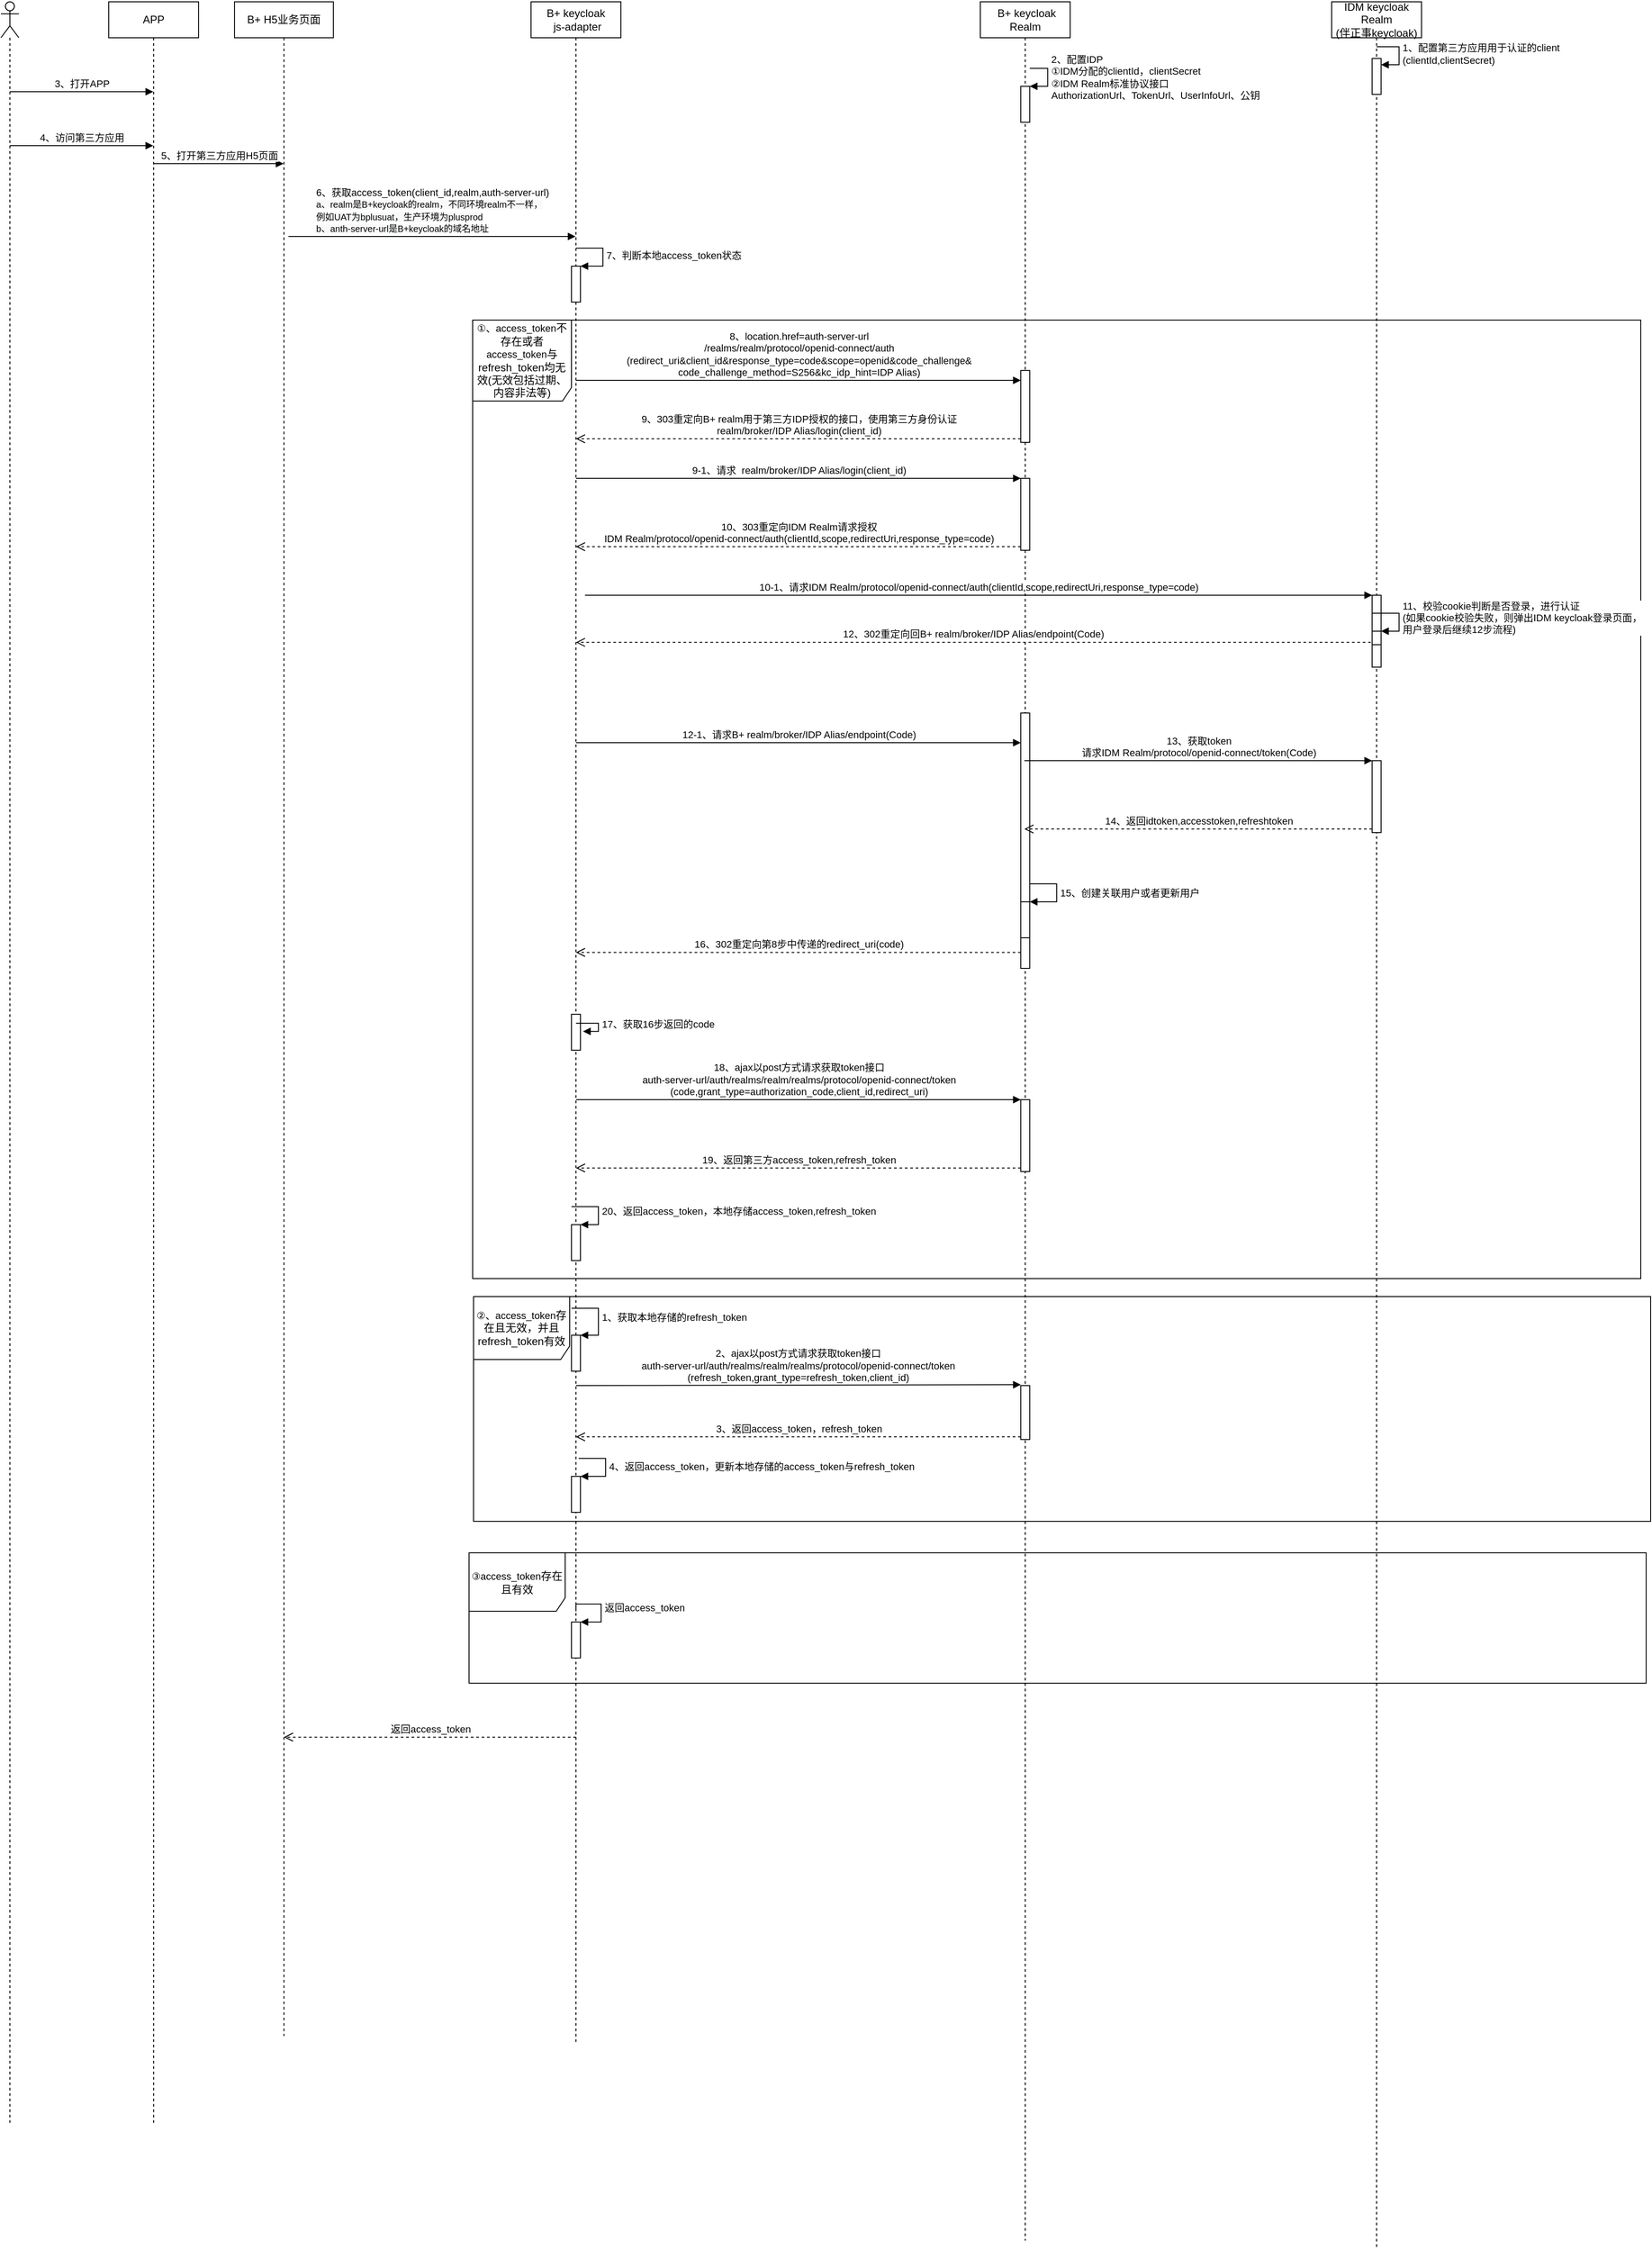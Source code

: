 <mxfile version="18.0.2" type="github" pages="2">
  <diagram id="l7loPyiOmaxG58bgO53x" name="B+H5授权流程1">
    <mxGraphModel dx="2341" dy="672" grid="1" gridSize="10" guides="1" tooltips="1" connect="1" arrows="1" fold="1" page="1" pageScale="1" pageWidth="827" pageHeight="1169" math="0" shadow="0">
      <root>
        <mxCell id="0" />
        <mxCell id="1" parent="0" />
        <mxCell id="UhIwf-_oe5DcTIy6UfvT-69" value="&lt;span style=&quot;font-size: 11px; text-align: left; background-color: rgb(255, 255, 255);&quot;&gt;②、access_token&lt;/span&gt;存在且无效，并且refresh_token有效" style="shape=umlFrame;whiteSpace=wrap;html=1;width=107;height=70;" vertex="1" parent="1">
          <mxGeometry x="286" y="1520" width="1310" height="250" as="geometry" />
        </mxCell>
        <mxCell id="UhIwf-_oe5DcTIy6UfvT-64" value="&lt;span style=&quot;font-size: 11px; text-align: left; background-color: rgb(255, 255, 255);&quot;&gt;①、access_token&lt;/span&gt;不存在或者&lt;span style=&quot;font-size: 11px; text-align: left; background-color: rgb(255, 255, 255);&quot;&gt;access_token&lt;/span&gt;与refresh_token均无效(无效包括过期、内容非法等)" style="shape=umlFrame;whiteSpace=wrap;html=1;width=110;height=90;" vertex="1" parent="1">
          <mxGeometry x="285" y="434" width="1300" height="1066" as="geometry" />
        </mxCell>
        <mxCell id="6bxtVyM5R0hy2lYG2gwJ-41" value="B+ keycloak&lt;br&gt;&amp;nbsp;js-adapter" style="shape=umlLifeline;perimeter=lifelinePerimeter;whiteSpace=wrap;html=1;container=1;collapsible=0;recursiveResize=0;outlineConnect=0;" parent="1" vertex="1">
          <mxGeometry x="350" y="80" width="100" height="2270" as="geometry" />
        </mxCell>
        <mxCell id="6bxtVyM5R0hy2lYG2gwJ-69" value="7、判断本地access_token状态" style="edgeStyle=orthogonalEdgeStyle;html=1;align=left;spacingLeft=2;endArrow=block;rounded=0;entryX=1;entryY=0;" parent="6bxtVyM5R0hy2lYG2gwJ-41" edge="1">
          <mxGeometry relative="1" as="geometry">
            <mxPoint x="50" y="274" as="sourcePoint" />
            <Array as="points">
              <mxPoint x="80" y="274" />
            </Array>
            <mxPoint x="55" y="294" as="targetPoint" />
          </mxGeometry>
        </mxCell>
        <mxCell id="UhIwf-_oe5DcTIy6UfvT-29" value="" style="html=1;points=[];perimeter=orthogonalPerimeter;" vertex="1" parent="6bxtVyM5R0hy2lYG2gwJ-41">
          <mxGeometry x="45" y="1126" width="10" height="40" as="geometry" />
        </mxCell>
        <mxCell id="UhIwf-_oe5DcTIy6UfvT-30" value="17、获取16步返回的code" style="edgeStyle=orthogonalEdgeStyle;html=1;align=left;spacingLeft=2;endArrow=block;rounded=0;entryX=1.283;entryY=0.478;entryDx=0;entryDy=0;entryPerimeter=0;" edge="1" target="UhIwf-_oe5DcTIy6UfvT-29" parent="6bxtVyM5R0hy2lYG2gwJ-41">
          <mxGeometry relative="1" as="geometry">
            <mxPoint x="50" y="1136" as="sourcePoint" />
            <Array as="points">
              <mxPoint x="75" y="1136" />
              <mxPoint x="75" y="1145" />
            </Array>
          </mxGeometry>
        </mxCell>
        <mxCell id="UhIwf-_oe5DcTIy6UfvT-37" value="" style="html=1;points=[];perimeter=orthogonalPerimeter;" vertex="1" parent="6bxtVyM5R0hy2lYG2gwJ-41">
          <mxGeometry x="45" y="1360" width="10" height="40" as="geometry" />
        </mxCell>
        <mxCell id="UhIwf-_oe5DcTIy6UfvT-38" value="20、返回access_token，本地存储access_token,refresh_token" style="edgeStyle=orthogonalEdgeStyle;html=1;align=left;spacingLeft=2;endArrow=block;rounded=0;entryX=1;entryY=0;" edge="1" target="UhIwf-_oe5DcTIy6UfvT-37" parent="6bxtVyM5R0hy2lYG2gwJ-41">
          <mxGeometry relative="1" as="geometry">
            <mxPoint x="45" y="1340" as="sourcePoint" />
            <Array as="points">
              <mxPoint x="75" y="1340" />
            </Array>
          </mxGeometry>
        </mxCell>
        <mxCell id="UhIwf-_oe5DcTIy6UfvT-50" value="" style="html=1;points=[];perimeter=orthogonalPerimeter;" vertex="1" parent="6bxtVyM5R0hy2lYG2gwJ-41">
          <mxGeometry x="45" y="294" width="10" height="40" as="geometry" />
        </mxCell>
        <mxCell id="UhIwf-_oe5DcTIy6UfvT-77" value="" style="html=1;points=[];perimeter=orthogonalPerimeter;" vertex="1" parent="6bxtVyM5R0hy2lYG2gwJ-41">
          <mxGeometry x="45" y="1483" width="10" height="40" as="geometry" />
        </mxCell>
        <mxCell id="UhIwf-_oe5DcTIy6UfvT-78" value="1、获取本地存储的refresh_token" style="edgeStyle=orthogonalEdgeStyle;html=1;align=left;spacingLeft=2;endArrow=block;rounded=0;entryX=1;entryY=0;" edge="1" target="UhIwf-_oe5DcTIy6UfvT-77" parent="6bxtVyM5R0hy2lYG2gwJ-41">
          <mxGeometry relative="1" as="geometry">
            <mxPoint x="45" y="1453" as="sourcePoint" />
            <Array as="points">
              <mxPoint x="75" y="1453" />
            </Array>
          </mxGeometry>
        </mxCell>
        <mxCell id="UhIwf-_oe5DcTIy6UfvT-80" value="" style="html=1;points=[];perimeter=orthogonalPerimeter;" vertex="1" parent="6bxtVyM5R0hy2lYG2gwJ-41">
          <mxGeometry x="45" y="1640" width="10" height="40" as="geometry" />
        </mxCell>
        <mxCell id="UhIwf-_oe5DcTIy6UfvT-81" value="4、返回access_token，更新本地存储的access_token与refresh_token" style="edgeStyle=orthogonalEdgeStyle;html=1;align=left;spacingLeft=2;endArrow=block;rounded=0;entryX=1;entryY=0;" edge="1" target="UhIwf-_oe5DcTIy6UfvT-80" parent="6bxtVyM5R0hy2lYG2gwJ-41">
          <mxGeometry relative="1" as="geometry">
            <mxPoint x="53" y="1620" as="sourcePoint" />
            <Array as="points">
              <mxPoint x="83" y="1620" />
            </Array>
          </mxGeometry>
        </mxCell>
        <mxCell id="6bxtVyM5R0hy2lYG2gwJ-53" value="IDM keycloak Realm&lt;br&gt;(伴正事keycloak)" style="shape=umlLifeline;perimeter=lifelinePerimeter;whiteSpace=wrap;html=1;container=1;collapsible=0;recursiveResize=0;outlineConnect=0;" parent="1" vertex="1">
          <mxGeometry x="1241" y="80" width="100" height="2500" as="geometry" />
        </mxCell>
        <mxCell id="6bxtVyM5R0hy2lYG2gwJ-58" value="" style="html=1;points=[];perimeter=orthogonalPerimeter;" parent="6bxtVyM5R0hy2lYG2gwJ-53" vertex="1">
          <mxGeometry x="45" y="63" width="10" height="40" as="geometry" />
        </mxCell>
        <mxCell id="6bxtVyM5R0hy2lYG2gwJ-59" value="1、配置第三方应用用于认证的client&lt;br&gt;(clientId,clientSecret)" style="edgeStyle=orthogonalEdgeStyle;html=1;align=left;spacingLeft=2;endArrow=block;rounded=0;entryX=1;entryY=0;" parent="6bxtVyM5R0hy2lYG2gwJ-53" edge="1">
          <mxGeometry relative="1" as="geometry">
            <mxPoint x="50" y="50" as="sourcePoint" />
            <Array as="points">
              <mxPoint x="75" y="50" />
            </Array>
            <mxPoint x="55" y="70" as="targetPoint" />
          </mxGeometry>
        </mxCell>
        <mxCell id="UhIwf-_oe5DcTIy6UfvT-13" value="" style="html=1;points=[];perimeter=orthogonalPerimeter;" vertex="1" parent="6bxtVyM5R0hy2lYG2gwJ-53">
          <mxGeometry x="45" y="660" width="10" height="80" as="geometry" />
        </mxCell>
        <mxCell id="UhIwf-_oe5DcTIy6UfvT-16" value="" style="html=1;points=[];perimeter=orthogonalPerimeter;" vertex="1" parent="6bxtVyM5R0hy2lYG2gwJ-53">
          <mxGeometry x="45" y="700" width="10" height="15" as="geometry" />
        </mxCell>
        <mxCell id="UhIwf-_oe5DcTIy6UfvT-17" value="11、校验cookie判断是否登录，进行认证&lt;br&gt;(如果cookie校验失败，则弹出IDM keycloak登录页面，&lt;br&gt;用户登录后继续12步流程)" style="edgeStyle=orthogonalEdgeStyle;html=1;align=left;spacingLeft=2;endArrow=block;rounded=0;entryX=1;entryY=0;" edge="1" target="UhIwf-_oe5DcTIy6UfvT-16" parent="6bxtVyM5R0hy2lYG2gwJ-53">
          <mxGeometry relative="1" as="geometry">
            <mxPoint x="45" y="680" as="sourcePoint" />
            <Array as="points">
              <mxPoint x="75" y="680" />
            </Array>
          </mxGeometry>
        </mxCell>
        <mxCell id="UhIwf-_oe5DcTIy6UfvT-21" value="" style="html=1;points=[];perimeter=orthogonalPerimeter;" vertex="1" parent="6bxtVyM5R0hy2lYG2gwJ-53">
          <mxGeometry x="45" y="844" width="10" height="80" as="geometry" />
        </mxCell>
        <mxCell id="6bxtVyM5R0hy2lYG2gwJ-54" value="&amp;nbsp;B+ keycloak Realm" style="shape=umlLifeline;perimeter=lifelinePerimeter;whiteSpace=wrap;html=1;container=1;collapsible=0;recursiveResize=0;outlineConnect=0;" parent="1" vertex="1">
          <mxGeometry x="850" y="80" width="100" height="2490" as="geometry" />
        </mxCell>
        <mxCell id="6bxtVyM5R0hy2lYG2gwJ-60" value="" style="html=1;points=[];perimeter=orthogonalPerimeter;" parent="6bxtVyM5R0hy2lYG2gwJ-54" vertex="1">
          <mxGeometry x="45" y="94" width="10" height="40" as="geometry" />
        </mxCell>
        <mxCell id="6bxtVyM5R0hy2lYG2gwJ-61" value="2、配置IDP&lt;br&gt;①IDM分配的clientId，clientSecret&lt;br&gt;②IDM Realm标准协议接口&lt;br&gt;AuthorizationUrl、TokenUrl、UserInfoUrl、公钥" style="edgeStyle=orthogonalEdgeStyle;html=1;align=left;spacingLeft=2;endArrow=block;rounded=0;entryX=1;entryY=0;" parent="6bxtVyM5R0hy2lYG2gwJ-54" target="6bxtVyM5R0hy2lYG2gwJ-60" edge="1">
          <mxGeometry relative="1" as="geometry">
            <mxPoint x="55" y="74" as="sourcePoint" />
            <Array as="points">
              <mxPoint x="75" y="74" />
            </Array>
          </mxGeometry>
        </mxCell>
        <mxCell id="UhIwf-_oe5DcTIy6UfvT-6" value="" style="html=1;points=[];perimeter=orthogonalPerimeter;" vertex="1" parent="6bxtVyM5R0hy2lYG2gwJ-54">
          <mxGeometry x="45" y="410" width="10" height="80" as="geometry" />
        </mxCell>
        <mxCell id="UhIwf-_oe5DcTIy6UfvT-9" value="" style="html=1;points=[];perimeter=orthogonalPerimeter;" vertex="1" parent="6bxtVyM5R0hy2lYG2gwJ-54">
          <mxGeometry x="45" y="530" width="10" height="80" as="geometry" />
        </mxCell>
        <mxCell id="UhIwf-_oe5DcTIy6UfvT-18" value="" style="html=1;points=[];perimeter=orthogonalPerimeter;" vertex="1" parent="6bxtVyM5R0hy2lYG2gwJ-54">
          <mxGeometry x="45" y="791" width="10" height="284" as="geometry" />
        </mxCell>
        <mxCell id="UhIwf-_oe5DcTIy6UfvT-27" value="" style="html=1;points=[];perimeter=orthogonalPerimeter;" vertex="1" parent="6bxtVyM5R0hy2lYG2gwJ-54">
          <mxGeometry x="45" y="1001" width="10" height="40" as="geometry" />
        </mxCell>
        <mxCell id="UhIwf-_oe5DcTIy6UfvT-28" value="15、创建关联用户或者更新用户" style="edgeStyle=orthogonalEdgeStyle;html=1;align=left;spacingLeft=2;endArrow=block;rounded=0;entryX=1;entryY=0;" edge="1" target="UhIwf-_oe5DcTIy6UfvT-27" parent="6bxtVyM5R0hy2lYG2gwJ-54">
          <mxGeometry relative="1" as="geometry">
            <mxPoint x="55" y="981" as="sourcePoint" />
            <Array as="points">
              <mxPoint x="85" y="981" />
            </Array>
          </mxGeometry>
        </mxCell>
        <mxCell id="UhIwf-_oe5DcTIy6UfvT-34" value="" style="html=1;points=[];perimeter=orthogonalPerimeter;" vertex="1" parent="6bxtVyM5R0hy2lYG2gwJ-54">
          <mxGeometry x="45" y="1221" width="10" height="80" as="geometry" />
        </mxCell>
        <mxCell id="UhIwf-_oe5DcTIy6UfvT-89" value="" style="html=1;points=[];perimeter=orthogonalPerimeter;" vertex="1" parent="6bxtVyM5R0hy2lYG2gwJ-54">
          <mxGeometry x="45" y="1539" width="10" height="60" as="geometry" />
        </mxCell>
        <mxCell id="6bxtVyM5R0hy2lYG2gwJ-55" value="APP" style="shape=umlLifeline;perimeter=lifelinePerimeter;whiteSpace=wrap;html=1;container=1;collapsible=0;recursiveResize=0;outlineConnect=0;" parent="1" vertex="1">
          <mxGeometry x="-120" y="80" width="100" height="2360" as="geometry" />
        </mxCell>
        <mxCell id="6bxtVyM5R0hy2lYG2gwJ-56" value="" style="shape=umlLifeline;participant=umlActor;perimeter=lifelinePerimeter;whiteSpace=wrap;html=1;container=1;collapsible=0;recursiveResize=0;verticalAlign=top;spacingTop=36;outlineConnect=0;" parent="1" vertex="1">
          <mxGeometry x="-240" y="80" width="20" height="2360" as="geometry" />
        </mxCell>
        <mxCell id="UhIwf-_oe5DcTIy6UfvT-7" value="8、location.href=&lt;span style=&quot;text-align: left;&quot;&gt;auth-server-url&lt;/span&gt;&lt;br&gt;&lt;span style=&quot;text-align: left;&quot;&gt;/realms/realm/protocol/openid-connect/auth&lt;/span&gt;&lt;br style=&quot;text-align: left;&quot;&gt;&lt;span style=&quot;text-align: left;&quot;&gt;(redirect_uri&amp;amp;client_id&amp;amp;response_type=code&amp;amp;scope=openid&amp;amp;code_challenge&amp;amp;&lt;/span&gt;&lt;br style=&quot;text-align: left;&quot;&gt;&lt;span style=&quot;text-align: left;&quot;&gt;code_challenge_method=S256&amp;amp;kc_idp_hint=IDP Alias)&lt;/span&gt;" style="html=1;verticalAlign=bottom;endArrow=block;entryX=0;entryY=0;rounded=0;" edge="1" parent="1" source="6bxtVyM5R0hy2lYG2gwJ-41">
          <mxGeometry relative="1" as="geometry">
            <mxPoint x="410" y="501" as="sourcePoint" />
            <mxPoint x="895" y="501" as="targetPoint" />
          </mxGeometry>
        </mxCell>
        <mxCell id="UhIwf-_oe5DcTIy6UfvT-8" value="9、303重定向B+ realm用于第三方IDP授权的接口，使用第三方身份认证&lt;br&gt;realm/broker/IDP Alias/login(&lt;span style=&quot;text-align: left;&quot;&gt;client_id&lt;/span&gt;)" style="html=1;verticalAlign=bottom;endArrow=open;dashed=1;endSize=8;exitX=0;exitY=0.95;rounded=0;" edge="1" source="UhIwf-_oe5DcTIy6UfvT-6" parent="1" target="6bxtVyM5R0hy2lYG2gwJ-41">
          <mxGeometry relative="1" as="geometry">
            <mxPoint x="400" y="566" as="targetPoint" />
          </mxGeometry>
        </mxCell>
        <mxCell id="UhIwf-_oe5DcTIy6UfvT-10" value="9-1、请求&amp;nbsp; realm/broker/IDP Alias/login(&lt;span style=&quot;text-align: left;&quot;&gt;client_id&lt;/span&gt;)" style="html=1;verticalAlign=bottom;endArrow=block;entryX=0;entryY=0;rounded=0;" edge="1" target="UhIwf-_oe5DcTIy6UfvT-9" parent="1" source="6bxtVyM5R0hy2lYG2gwJ-41">
          <mxGeometry relative="1" as="geometry">
            <mxPoint x="420" y="610" as="sourcePoint" />
          </mxGeometry>
        </mxCell>
        <mxCell id="UhIwf-_oe5DcTIy6UfvT-11" value="10、303重定向IDM Realm请求授权&lt;br&gt;&lt;div style=&quot;text-align: left;&quot;&gt;IDM Realm/protocol/openid-connect/auth(clientId,scope,redirectUri,response_type=code)&lt;/div&gt;" style="html=1;verticalAlign=bottom;endArrow=open;dashed=1;endSize=8;exitX=0;exitY=0.95;rounded=0;" edge="1" source="UhIwf-_oe5DcTIy6UfvT-9" parent="1" target="6bxtVyM5R0hy2lYG2gwJ-41">
          <mxGeometry relative="1" as="geometry">
            <mxPoint x="410" y="685" as="targetPoint" />
          </mxGeometry>
        </mxCell>
        <mxCell id="UhIwf-_oe5DcTIy6UfvT-14" value="10-1、请求IDM Realm/protocol/openid-connect/auth(&lt;span style=&quot;text-align: left;&quot;&gt;clientId,scope,redirectUri,response_type=code)&lt;/span&gt;" style="html=1;verticalAlign=bottom;endArrow=block;entryX=0;entryY=0;rounded=0;" edge="1" target="UhIwf-_oe5DcTIy6UfvT-13" parent="1">
          <mxGeometry relative="1" as="geometry">
            <mxPoint x="410" y="740" as="sourcePoint" />
          </mxGeometry>
        </mxCell>
        <mxCell id="UhIwf-_oe5DcTIy6UfvT-15" value="12、302重定向回B+ realm/broker/IDP Alias/endpoint(Code)" style="html=1;verticalAlign=bottom;endArrow=open;dashed=1;endSize=8;rounded=0;exitX=-0.141;exitY=0.828;exitDx=0;exitDy=0;exitPerimeter=0;" edge="1" source="UhIwf-_oe5DcTIy6UfvT-16" parent="1" target="6bxtVyM5R0hy2lYG2gwJ-41">
          <mxGeometry relative="1" as="geometry">
            <mxPoint x="410" y="792" as="targetPoint" />
          </mxGeometry>
        </mxCell>
        <mxCell id="UhIwf-_oe5DcTIy6UfvT-19" value="12-1、请求B+ realm/broker/IDP Alias/endpoint(Code)" style="html=1;verticalAlign=bottom;endArrow=block;entryX=0;entryY=0;rounded=0;" edge="1" parent="1" source="6bxtVyM5R0hy2lYG2gwJ-41">
          <mxGeometry relative="1" as="geometry">
            <mxPoint x="410" y="904" as="sourcePoint" />
            <mxPoint x="895" y="904.0" as="targetPoint" />
          </mxGeometry>
        </mxCell>
        <mxCell id="UhIwf-_oe5DcTIy6UfvT-20" value="16、302重定向第8步中传递的&lt;span style=&quot;text-align: left;&quot;&gt;redirect_uri&lt;/span&gt;(code)" style="html=1;verticalAlign=bottom;endArrow=open;dashed=1;endSize=8;exitX=0;exitY=0.95;rounded=0;" edge="1" parent="1" target="6bxtVyM5R0hy2lYG2gwJ-41">
          <mxGeometry relative="1" as="geometry">
            <mxPoint x="410" y="1140" as="targetPoint" />
            <mxPoint x="895" y="1137.25" as="sourcePoint" />
          </mxGeometry>
        </mxCell>
        <mxCell id="UhIwf-_oe5DcTIy6UfvT-22" value="13、获取token&lt;br&gt;请求IDM Realm/protocol/openid-connect/token(Code)" style="html=1;verticalAlign=bottom;endArrow=block;entryX=0;entryY=0;rounded=0;" edge="1" target="UhIwf-_oe5DcTIy6UfvT-21" parent="1">
          <mxGeometry relative="1" as="geometry">
            <mxPoint x="899.071" y="924" as="sourcePoint" />
          </mxGeometry>
        </mxCell>
        <mxCell id="UhIwf-_oe5DcTIy6UfvT-23" value="14、返回idtoken,accesstoken,refreshtoken" style="html=1;verticalAlign=bottom;endArrow=open;dashed=1;endSize=8;exitX=0;exitY=0.95;rounded=0;" edge="1" source="UhIwf-_oe5DcTIy6UfvT-21" parent="1">
          <mxGeometry relative="1" as="geometry">
            <mxPoint x="899.071" y="1000" as="targetPoint" />
          </mxGeometry>
        </mxCell>
        <mxCell id="UhIwf-_oe5DcTIy6UfvT-35" value="18、ajax以post方式请求获取token接口&lt;br&gt;&lt;span style=&quot;text-align: left;&quot;&gt;auth-server-url&lt;/span&gt;&lt;span style=&quot;text-align: left;&quot;&gt;/auth/realms/realm/realms/protocol/openid-connect/token&lt;/span&gt;&lt;br style=&quot;text-align: left;&quot;&gt;&lt;span style=&quot;text-align: left;&quot;&gt;(code,grant_type=authorization_code,client_id,redirect_uri)&lt;/span&gt;" style="html=1;verticalAlign=bottom;endArrow=block;entryX=0;entryY=0;rounded=0;" edge="1" target="UhIwf-_oe5DcTIy6UfvT-34" parent="1" source="6bxtVyM5R0hy2lYG2gwJ-41">
          <mxGeometry relative="1" as="geometry">
            <mxPoint x="399.071" y="1301" as="sourcePoint" />
          </mxGeometry>
        </mxCell>
        <mxCell id="UhIwf-_oe5DcTIy6UfvT-36" value="19、返回第三方access_token,refresh_token" style="html=1;verticalAlign=bottom;endArrow=open;dashed=1;endSize=8;exitX=0;exitY=0.95;rounded=0;" edge="1" source="UhIwf-_oe5DcTIy6UfvT-34" parent="1" target="6bxtVyM5R0hy2lYG2gwJ-41">
          <mxGeometry relative="1" as="geometry">
            <mxPoint x="399.071" y="1377" as="targetPoint" />
          </mxGeometry>
        </mxCell>
        <mxCell id="UhIwf-_oe5DcTIy6UfvT-48" value="B+ H5业务页面" style="shape=umlLifeline;perimeter=lifelinePerimeter;whiteSpace=wrap;html=1;container=1;collapsible=0;recursiveResize=0;outlineConnect=0;" vertex="1" parent="1">
          <mxGeometry x="20" y="80" width="110" height="2262.5" as="geometry" />
        </mxCell>
        <mxCell id="UhIwf-_oe5DcTIy6UfvT-98" value="&lt;div style=&quot;text-align: left;&quot;&gt;6、获取&lt;span style=&quot;text-align: left;&quot;&gt;access_token&lt;/span&gt;(client_id,realm,auth-server-url)&lt;/div&gt;&lt;div style=&quot;text-align: left;&quot;&gt;&lt;span style=&quot;font-size: 10px; text-align: center; background-color: rgb(248, 249, 250);&quot;&gt;a、realm是B+keycloak的realm，&lt;/span&gt;&lt;span style=&quot;background-color: rgb(248, 249, 250); font-size: 10px; text-align: center;&quot;&gt;不同环境realm不一样，&lt;/span&gt;&lt;/div&gt;&lt;div style=&quot;text-align: left;&quot;&gt;&lt;span style=&quot;background-color: rgb(248, 249, 250); font-size: 10px; text-align: center;&quot;&gt;例如UAT为bplusuat，生产环境为plusprod&lt;/span&gt;&lt;/div&gt;&lt;div style=&quot;text-align: left;&quot;&gt;&lt;span style=&quot;font-size: 10px; text-align: center; background-color: rgb(248, 249, 250);&quot;&gt;b、&lt;/span&gt;&lt;span style=&quot;font-size: 10px; text-align: center; background-color: rgb(248, 249, 250);&quot;&gt;anth-server-url是B+keycloak的域名地址&lt;/span&gt;&lt;span style=&quot;font-size: 11px;&quot;&gt;&lt;br&gt;&lt;/span&gt;&lt;/div&gt;" style="html=1;verticalAlign=bottom;endArrow=block;rounded=0;" edge="1" parent="UhIwf-_oe5DcTIy6UfvT-48" target="6bxtVyM5R0hy2lYG2gwJ-41">
          <mxGeometry width="80" relative="1" as="geometry">
            <mxPoint x="60" y="261" as="sourcePoint" />
            <mxPoint x="199.5" y="261" as="targetPoint" />
          </mxGeometry>
        </mxCell>
        <mxCell id="UhIwf-_oe5DcTIy6UfvT-72" value="&lt;span style=&quot;font-size: 11px; text-align: left; background-color: rgb(255, 255, 255);&quot;&gt;③access_token&lt;/span&gt;存在且有效" style="shape=umlFrame;whiteSpace=wrap;html=1;width=107;height=65;" vertex="1" parent="1">
          <mxGeometry x="281" y="1805" width="1310" height="145" as="geometry" />
        </mxCell>
        <mxCell id="UhIwf-_oe5DcTIy6UfvT-90" value="2、ajax以post方式请求获取token接口&lt;br&gt;&lt;span style=&quot;text-align: left;&quot;&gt;auth-server-url&lt;/span&gt;&lt;span style=&quot;text-align: left;&quot;&gt;/auth/realms/realm/realms/protocol/openid-connect/token&lt;/span&gt;&lt;br style=&quot;text-align: left;&quot;&gt;&lt;span style=&quot;text-align: left;&quot;&gt;(&lt;span style=&quot;font-size: 11px;&quot;&gt;refresh_token&lt;/span&gt;,grant_type=&lt;span style=&quot;font-size: 11px;&quot;&gt;refresh_token&lt;/span&gt;,client_id)&lt;/span&gt;" style="html=1;verticalAlign=bottom;endArrow=block;entryX=0;entryY=0;rounded=0;exitX=0.5;exitY=0.678;exitDx=0;exitDy=0;exitPerimeter=0;" edge="1" parent="1" source="6bxtVyM5R0hy2lYG2gwJ-41">
          <mxGeometry relative="1" as="geometry">
            <mxPoint x="398.962" y="1618" as="sourcePoint" />
            <mxPoint x="895" y="1618" as="targetPoint" />
          </mxGeometry>
        </mxCell>
        <mxCell id="UhIwf-_oe5DcTIy6UfvT-91" value="3、返回access_token，refresh_token" style="html=1;verticalAlign=bottom;endArrow=open;dashed=1;endSize=8;exitX=0;exitY=0.95;rounded=0;" edge="1" source="UhIwf-_oe5DcTIy6UfvT-89" parent="1" target="6bxtVyM5R0hy2lYG2gwJ-41">
          <mxGeometry relative="1" as="geometry">
            <mxPoint x="398.962" y="1676" as="targetPoint" />
          </mxGeometry>
        </mxCell>
        <mxCell id="UhIwf-_oe5DcTIy6UfvT-93" value="" style="html=1;points=[];perimeter=orthogonalPerimeter;" vertex="1" parent="1">
          <mxGeometry x="395" y="1882" width="10" height="40" as="geometry" />
        </mxCell>
        <mxCell id="UhIwf-_oe5DcTIy6UfvT-94" value="返回access_token" style="edgeStyle=orthogonalEdgeStyle;html=1;align=left;spacingLeft=2;endArrow=block;rounded=0;entryX=1;entryY=0;" edge="1" target="UhIwf-_oe5DcTIy6UfvT-93" parent="1">
          <mxGeometry relative="1" as="geometry">
            <mxPoint x="400" y="1870" as="sourcePoint" />
            <Array as="points">
              <mxPoint x="428" y="1862" />
            </Array>
          </mxGeometry>
        </mxCell>
        <mxCell id="UhIwf-_oe5DcTIy6UfvT-96" value="返回&lt;span style=&quot;text-align: left;&quot;&gt;access_token&lt;/span&gt;" style="html=1;verticalAlign=bottom;endArrow=open;dashed=1;endSize=8;rounded=0;" edge="1" parent="1" target="UhIwf-_oe5DcTIy6UfvT-48">
          <mxGeometry relative="1" as="geometry">
            <mxPoint x="400" y="2010" as="sourcePoint" />
            <mxPoint x="248.962" y="2010" as="targetPoint" />
          </mxGeometry>
        </mxCell>
        <mxCell id="6bxtVyM5R0hy2lYG2gwJ-62" value="3、打开APP" style="html=1;verticalAlign=bottom;endArrow=block;rounded=0;" parent="1" target="6bxtVyM5R0hy2lYG2gwJ-55" edge="1">
          <mxGeometry width="80" relative="1" as="geometry">
            <mxPoint x="-230" y="180" as="sourcePoint" />
            <mxPoint x="-80.5" y="180" as="targetPoint" />
          </mxGeometry>
        </mxCell>
        <mxCell id="6bxtVyM5R0hy2lYG2gwJ-64" value="4、访问第三方应用" style="html=1;verticalAlign=bottom;endArrow=block;rounded=0;" parent="1" target="6bxtVyM5R0hy2lYG2gwJ-55" edge="1" source="6bxtVyM5R0hy2lYG2gwJ-56">
          <mxGeometry width="80" relative="1" as="geometry">
            <mxPoint x="-230" y="267" as="sourcePoint" />
            <mxPoint x="-80.5" y="267" as="targetPoint" />
            <Array as="points">
              <mxPoint x="-150" y="240" />
            </Array>
          </mxGeometry>
        </mxCell>
        <mxCell id="6bxtVyM5R0hy2lYG2gwJ-65" value="5、打开第三方应用H5页面" style="html=1;verticalAlign=bottom;endArrow=block;rounded=0;" parent="1" target="UhIwf-_oe5DcTIy6UfvT-48" edge="1" source="6bxtVyM5R0hy2lYG2gwJ-55">
          <mxGeometry width="80" relative="1" as="geometry">
            <mxPoint x="-80" y="308" as="sourcePoint" />
            <mxPoint x="50" y="260" as="targetPoint" />
            <Array as="points">
              <mxPoint y="260" />
            </Array>
          </mxGeometry>
        </mxCell>
      </root>
    </mxGraphModel>
  </diagram>
  <diagram id="bfjFzJn862lABcE6q1Vu" name="B+H5授权流程-浏览器">
    <mxGraphModel dx="2417" dy="706" grid="1" gridSize="10" guides="1" tooltips="1" connect="1" arrows="1" fold="1" page="1" pageScale="1" pageWidth="827" pageHeight="1169" math="0" shadow="0">
      <root>
        <mxCell id="0" />
        <mxCell id="1" parent="0" />
        <mxCell id="s-siiSZIk8oDTdAX0CZ9-1" value="&lt;span style=&quot;font-size: 11px; text-align: left; background-color: rgb(255, 255, 255);&quot;&gt;②、access_token&lt;/span&gt;存在且无效，并且refresh_token有效" style="shape=umlFrame;whiteSpace=wrap;html=1;width=107;height=70;" vertex="1" parent="1">
          <mxGeometry x="270" y="1520" width="1310" height="250" as="geometry" />
        </mxCell>
        <mxCell id="s-siiSZIk8oDTdAX0CZ9-2" value="&lt;span style=&quot;font-size: 11px; text-align: left; background-color: rgb(255, 255, 255);&quot;&gt;①、access_token&lt;/span&gt;不存在或者&lt;span style=&quot;font-size: 11px; text-align: left; background-color: rgb(255, 255, 255);&quot;&gt;access_token&lt;/span&gt;与refresh_token均无效(无效包括过期、内容非法等)" style="shape=umlFrame;whiteSpace=wrap;html=1;width=110;height=90;" vertex="1" parent="1">
          <mxGeometry x="272" y="379" width="1300" height="1121" as="geometry" />
        </mxCell>
        <mxCell id="s-siiSZIk8oDTdAX0CZ9-3" value="B+ keycloak&lt;br&gt;&amp;nbsp;js-adapter" style="shape=umlLifeline;perimeter=lifelinePerimeter;whiteSpace=wrap;html=1;container=1;collapsible=0;recursiveResize=0;outlineConnect=0;" vertex="1" parent="1">
          <mxGeometry x="350" y="80" width="100" height="2270" as="geometry" />
        </mxCell>
        <mxCell id="s-siiSZIk8oDTdAX0CZ9-4" value="7、判断本地access_token状态" style="edgeStyle=orthogonalEdgeStyle;html=1;align=left;spacingLeft=2;endArrow=block;rounded=0;entryX=1;entryY=0;" edge="1" parent="s-siiSZIk8oDTdAX0CZ9-3">
          <mxGeometry relative="1" as="geometry">
            <mxPoint x="50" y="242" as="sourcePoint" />
            <Array as="points">
              <mxPoint x="80" y="242" />
            </Array>
            <mxPoint x="55" y="262" as="targetPoint" />
          </mxGeometry>
        </mxCell>
        <mxCell id="s-siiSZIk8oDTdAX0CZ9-5" value="" style="html=1;points=[];perimeter=orthogonalPerimeter;" vertex="1" parent="s-siiSZIk8oDTdAX0CZ9-3">
          <mxGeometry x="45" y="1126" width="10" height="40" as="geometry" />
        </mxCell>
        <mxCell id="s-siiSZIk8oDTdAX0CZ9-6" value="17、通过页面url获取16步返回的code" style="edgeStyle=orthogonalEdgeStyle;html=1;align=left;spacingLeft=2;endArrow=block;rounded=0;entryX=1.283;entryY=0.478;entryDx=0;entryDy=0;entryPerimeter=0;" edge="1" parent="s-siiSZIk8oDTdAX0CZ9-3" target="s-siiSZIk8oDTdAX0CZ9-5">
          <mxGeometry relative="1" as="geometry">
            <mxPoint x="50" y="1136" as="sourcePoint" />
            <Array as="points">
              <mxPoint x="75" y="1136" />
              <mxPoint x="75" y="1145" />
            </Array>
          </mxGeometry>
        </mxCell>
        <mxCell id="s-siiSZIk8oDTdAX0CZ9-7" value="" style="html=1;points=[];perimeter=orthogonalPerimeter;" vertex="1" parent="s-siiSZIk8oDTdAX0CZ9-3">
          <mxGeometry x="45" y="1360" width="10" height="40" as="geometry" />
        </mxCell>
        <mxCell id="s-siiSZIk8oDTdAX0CZ9-8" value="20、返回access_token，本地存储access_token,refresh_token" style="edgeStyle=orthogonalEdgeStyle;html=1;align=left;spacingLeft=2;endArrow=block;rounded=0;entryX=1;entryY=0;" edge="1" parent="s-siiSZIk8oDTdAX0CZ9-3" target="s-siiSZIk8oDTdAX0CZ9-7">
          <mxGeometry relative="1" as="geometry">
            <mxPoint x="45" y="1340" as="sourcePoint" />
            <Array as="points">
              <mxPoint x="75" y="1340" />
            </Array>
          </mxGeometry>
        </mxCell>
        <mxCell id="s-siiSZIk8oDTdAX0CZ9-9" value="" style="html=1;points=[];perimeter=orthogonalPerimeter;" vertex="1" parent="s-siiSZIk8oDTdAX0CZ9-3">
          <mxGeometry x="45" y="262" width="10" height="40" as="geometry" />
        </mxCell>
        <mxCell id="s-siiSZIk8oDTdAX0CZ9-10" value="" style="html=1;points=[];perimeter=orthogonalPerimeter;" vertex="1" parent="s-siiSZIk8oDTdAX0CZ9-3">
          <mxGeometry x="45" y="1483" width="10" height="40" as="geometry" />
        </mxCell>
        <mxCell id="s-siiSZIk8oDTdAX0CZ9-11" value="1、获取本地存储的refresh_token" style="edgeStyle=orthogonalEdgeStyle;html=1;align=left;spacingLeft=2;endArrow=block;rounded=0;entryX=1;entryY=0;" edge="1" parent="s-siiSZIk8oDTdAX0CZ9-3" target="s-siiSZIk8oDTdAX0CZ9-10">
          <mxGeometry relative="1" as="geometry">
            <mxPoint x="45" y="1453" as="sourcePoint" />
            <Array as="points">
              <mxPoint x="75" y="1453" />
            </Array>
          </mxGeometry>
        </mxCell>
        <mxCell id="s-siiSZIk8oDTdAX0CZ9-12" value="" style="html=1;points=[];perimeter=orthogonalPerimeter;" vertex="1" parent="s-siiSZIk8oDTdAX0CZ9-3">
          <mxGeometry x="45" y="1640" width="10" height="40" as="geometry" />
        </mxCell>
        <mxCell id="s-siiSZIk8oDTdAX0CZ9-13" value="4、返回access_token，更新本地存储的access_token与refresh_token" style="edgeStyle=orthogonalEdgeStyle;html=1;align=left;spacingLeft=2;endArrow=block;rounded=0;entryX=1;entryY=0;" edge="1" parent="s-siiSZIk8oDTdAX0CZ9-3" target="s-siiSZIk8oDTdAX0CZ9-12">
          <mxGeometry relative="1" as="geometry">
            <mxPoint x="53" y="1620" as="sourcePoint" />
            <Array as="points">
              <mxPoint x="83" y="1620" />
            </Array>
          </mxGeometry>
        </mxCell>
        <mxCell id="s-siiSZIk8oDTdAX0CZ9-57" value="&lt;span style=&quot;font-size: 11px;&quot;&gt;8、location.href=&lt;/span&gt;&lt;span style=&quot;font-size: 11px; text-align: left;&quot;&gt;auth-server-url&lt;/span&gt;&lt;br style=&quot;font-size: 11px;&quot;&gt;&lt;span style=&quot;font-size: 11px; text-align: left;&quot;&gt;/realms/realm/protocol/openid-connect/auth&lt;/span&gt;&lt;br style=&quot;font-size: 11px; text-align: left;&quot;&gt;&lt;span style=&quot;font-size: 11px; text-align: left;&quot;&gt;(redirect_uri&amp;amp;client_id&amp;amp;response_type=code&lt;br&gt;&amp;amp;scope=openid&amp;amp;code_challenge&amp;amp;&lt;/span&gt;&lt;br style=&quot;font-size: 11px; text-align: left;&quot;&gt;&lt;span style=&quot;font-size: 11px; text-align: left;&quot;&gt;code_challenge_method=S256&amp;amp;kc_idp_hint=IDP Alias)&lt;/span&gt;" style="html=1;verticalAlign=bottom;endArrow=block;rounded=0;fontSize=9;" edge="1" parent="s-siiSZIk8oDTdAX0CZ9-3" target="s-siiSZIk8oDTdAX0CZ9-56">
          <mxGeometry width="80" relative="1" as="geometry">
            <mxPoint x="50" y="410" as="sourcePoint" />
            <mxPoint x="130" y="410" as="targetPoint" />
          </mxGeometry>
        </mxCell>
        <mxCell id="s-siiSZIk8oDTdAX0CZ9-14" value="IDM keycloak Realm&lt;br&gt;(伴正事keycloak)" style="shape=umlLifeline;perimeter=lifelinePerimeter;whiteSpace=wrap;html=1;container=1;collapsible=0;recursiveResize=0;outlineConnect=0;" vertex="1" parent="1">
          <mxGeometry x="1241" y="80" width="100" height="2500" as="geometry" />
        </mxCell>
        <mxCell id="s-siiSZIk8oDTdAX0CZ9-15" value="" style="html=1;points=[];perimeter=orthogonalPerimeter;" vertex="1" parent="s-siiSZIk8oDTdAX0CZ9-14">
          <mxGeometry x="45" y="63" width="10" height="40" as="geometry" />
        </mxCell>
        <mxCell id="s-siiSZIk8oDTdAX0CZ9-16" value="1、配置第三方应用用于认证的client&lt;br&gt;(clientId,clientSecret)" style="edgeStyle=orthogonalEdgeStyle;html=1;align=left;spacingLeft=2;endArrow=block;rounded=0;entryX=1;entryY=0;" edge="1" parent="s-siiSZIk8oDTdAX0CZ9-14">
          <mxGeometry relative="1" as="geometry">
            <mxPoint x="50" y="50" as="sourcePoint" />
            <Array as="points">
              <mxPoint x="75" y="50" />
            </Array>
            <mxPoint x="55" y="70" as="targetPoint" />
          </mxGeometry>
        </mxCell>
        <mxCell id="s-siiSZIk8oDTdAX0CZ9-17" value="" style="html=1;points=[];perimeter=orthogonalPerimeter;" vertex="1" parent="s-siiSZIk8oDTdAX0CZ9-14">
          <mxGeometry x="45" y="660" width="10" height="80" as="geometry" />
        </mxCell>
        <mxCell id="s-siiSZIk8oDTdAX0CZ9-18" value="" style="html=1;points=[];perimeter=orthogonalPerimeter;" vertex="1" parent="s-siiSZIk8oDTdAX0CZ9-14">
          <mxGeometry x="45" y="700" width="10" height="15" as="geometry" />
        </mxCell>
        <mxCell id="s-siiSZIk8oDTdAX0CZ9-19" value="11、校验cookie判断是否登录，进行认证&lt;br&gt;(如果cookie校验失败，则弹出IDM keycloak登录页面，&lt;br&gt;用户登录后继续12步流程)" style="edgeStyle=orthogonalEdgeStyle;html=1;align=left;spacingLeft=2;endArrow=block;rounded=0;entryX=1;entryY=0;" edge="1" parent="s-siiSZIk8oDTdAX0CZ9-14" target="s-siiSZIk8oDTdAX0CZ9-18">
          <mxGeometry relative="1" as="geometry">
            <mxPoint x="45" y="680" as="sourcePoint" />
            <Array as="points">
              <mxPoint x="75" y="680" />
            </Array>
          </mxGeometry>
        </mxCell>
        <mxCell id="s-siiSZIk8oDTdAX0CZ9-20" value="" style="html=1;points=[];perimeter=orthogonalPerimeter;" vertex="1" parent="s-siiSZIk8oDTdAX0CZ9-14">
          <mxGeometry x="45" y="844" width="10" height="80" as="geometry" />
        </mxCell>
        <mxCell id="s-siiSZIk8oDTdAX0CZ9-21" value="&amp;nbsp;B+ keycloak Realm" style="shape=umlLifeline;perimeter=lifelinePerimeter;whiteSpace=wrap;html=1;container=1;collapsible=0;recursiveResize=0;outlineConnect=0;" vertex="1" parent="1">
          <mxGeometry x="990" y="80" width="100" height="2490" as="geometry" />
        </mxCell>
        <mxCell id="s-siiSZIk8oDTdAX0CZ9-22" value="" style="html=1;points=[];perimeter=orthogonalPerimeter;" vertex="1" parent="s-siiSZIk8oDTdAX0CZ9-21">
          <mxGeometry x="45" y="94" width="10" height="40" as="geometry" />
        </mxCell>
        <mxCell id="s-siiSZIk8oDTdAX0CZ9-23" value="2、配置IDP&lt;br&gt;①IDM分配的clientId，clientSecret&lt;br&gt;②IDM Realm标准协议接口&lt;br&gt;AuthorizationUrl、TokenUrl、UserInfoUrl、公钥" style="edgeStyle=orthogonalEdgeStyle;html=1;align=left;spacingLeft=2;endArrow=block;rounded=0;entryX=1;entryY=0;" edge="1" parent="s-siiSZIk8oDTdAX0CZ9-21" target="s-siiSZIk8oDTdAX0CZ9-22">
          <mxGeometry relative="1" as="geometry">
            <mxPoint x="55" y="74" as="sourcePoint" />
            <Array as="points">
              <mxPoint x="75" y="74" />
            </Array>
          </mxGeometry>
        </mxCell>
        <mxCell id="s-siiSZIk8oDTdAX0CZ9-24" value="" style="html=1;points=[];perimeter=orthogonalPerimeter;" vertex="1" parent="s-siiSZIk8oDTdAX0CZ9-21">
          <mxGeometry x="45" y="410" width="10" height="80" as="geometry" />
        </mxCell>
        <mxCell id="s-siiSZIk8oDTdAX0CZ9-25" value="" style="html=1;points=[];perimeter=orthogonalPerimeter;" vertex="1" parent="s-siiSZIk8oDTdAX0CZ9-21">
          <mxGeometry x="45" y="530" width="10" height="80" as="geometry" />
        </mxCell>
        <mxCell id="s-siiSZIk8oDTdAX0CZ9-26" value="" style="html=1;points=[];perimeter=orthogonalPerimeter;" vertex="1" parent="s-siiSZIk8oDTdAX0CZ9-21">
          <mxGeometry x="45" y="791" width="10" height="284" as="geometry" />
        </mxCell>
        <mxCell id="s-siiSZIk8oDTdAX0CZ9-27" value="" style="html=1;points=[];perimeter=orthogonalPerimeter;" vertex="1" parent="s-siiSZIk8oDTdAX0CZ9-21">
          <mxGeometry x="45" y="1001" width="10" height="40" as="geometry" />
        </mxCell>
        <mxCell id="s-siiSZIk8oDTdAX0CZ9-28" value="15、创建关联用户或者更新用户" style="edgeStyle=orthogonalEdgeStyle;html=1;align=left;spacingLeft=2;endArrow=block;rounded=0;entryX=1;entryY=0;" edge="1" parent="s-siiSZIk8oDTdAX0CZ9-21" target="s-siiSZIk8oDTdAX0CZ9-27">
          <mxGeometry relative="1" as="geometry">
            <mxPoint x="55" y="981" as="sourcePoint" />
            <Array as="points">
              <mxPoint x="85" y="981" />
            </Array>
          </mxGeometry>
        </mxCell>
        <mxCell id="s-siiSZIk8oDTdAX0CZ9-29" value="" style="html=1;points=[];perimeter=orthogonalPerimeter;" vertex="1" parent="s-siiSZIk8oDTdAX0CZ9-21">
          <mxGeometry x="45" y="1221" width="10" height="80" as="geometry" />
        </mxCell>
        <mxCell id="s-siiSZIk8oDTdAX0CZ9-30" value="" style="html=1;points=[];perimeter=orthogonalPerimeter;" vertex="1" parent="s-siiSZIk8oDTdAX0CZ9-21">
          <mxGeometry x="45" y="1539" width="10" height="60" as="geometry" />
        </mxCell>
        <mxCell id="s-siiSZIk8oDTdAX0CZ9-31" value="APP" style="shape=umlLifeline;perimeter=lifelinePerimeter;whiteSpace=wrap;html=1;container=1;collapsible=0;recursiveResize=0;outlineConnect=0;" vertex="1" parent="1">
          <mxGeometry x="-120" y="80" width="100" height="2360" as="geometry" />
        </mxCell>
        <mxCell id="s-siiSZIk8oDTdAX0CZ9-32" value="" style="shape=umlLifeline;participant=umlActor;perimeter=lifelinePerimeter;whiteSpace=wrap;html=1;container=1;collapsible=0;recursiveResize=0;verticalAlign=top;spacingTop=36;outlineConnect=0;" vertex="1" parent="1">
          <mxGeometry x="-240" y="80" width="20" height="2360" as="geometry" />
        </mxCell>
        <mxCell id="s-siiSZIk8oDTdAX0CZ9-34" value="9、303重定向B+ realm用于第三方IDP授权的接口，使用第三方身份认证&lt;br&gt;realm/broker/IDP Alias/login(&lt;span style=&quot;text-align: left;&quot;&gt;client_id&lt;/span&gt;)" style="html=1;verticalAlign=bottom;endArrow=open;dashed=1;endSize=8;exitX=0;exitY=0.95;rounded=0;" edge="1" parent="1" source="s-siiSZIk8oDTdAX0CZ9-24" target="s-siiSZIk8oDTdAX0CZ9-56">
          <mxGeometry relative="1" as="geometry">
            <mxPoint x="400" y="566" as="targetPoint" />
          </mxGeometry>
        </mxCell>
        <mxCell id="s-siiSZIk8oDTdAX0CZ9-35" value="9-1、请求&amp;nbsp; realm/broker/IDP Alias/login(&lt;span style=&quot;text-align: left;&quot;&gt;client_id&lt;/span&gt;)" style="html=1;verticalAlign=bottom;endArrow=block;entryX=0;entryY=0;rounded=0;" edge="1" parent="1" source="s-siiSZIk8oDTdAX0CZ9-56" target="s-siiSZIk8oDTdAX0CZ9-25">
          <mxGeometry relative="1" as="geometry">
            <mxPoint x="420" y="610" as="sourcePoint" />
          </mxGeometry>
        </mxCell>
        <mxCell id="s-siiSZIk8oDTdAX0CZ9-36" value="10、303重定向IDM Realm请求授权&lt;br&gt;&lt;div style=&quot;text-align: left;&quot;&gt;IDM Realm/protocol/openid-connect/auth(clientId,scope,redirectUri,response_type=code)&lt;/div&gt;" style="html=1;verticalAlign=bottom;endArrow=open;dashed=1;endSize=8;exitX=0;exitY=0.95;rounded=0;" edge="1" parent="1" source="s-siiSZIk8oDTdAX0CZ9-25" target="s-siiSZIk8oDTdAX0CZ9-56">
          <mxGeometry relative="1" as="geometry">
            <mxPoint x="410" y="685" as="targetPoint" />
          </mxGeometry>
        </mxCell>
        <mxCell id="s-siiSZIk8oDTdAX0CZ9-37" value="10-1、请求IDM Realm/protocol/openid-connect/auth(&lt;span style=&quot;text-align: left;&quot;&gt;clientId,scope,redirectUri,response_type=code)&lt;/span&gt;" style="html=1;verticalAlign=bottom;endArrow=block;entryX=0;entryY=0;rounded=0;" edge="1" parent="1" target="s-siiSZIk8oDTdAX0CZ9-17" source="s-siiSZIk8oDTdAX0CZ9-56">
          <mxGeometry relative="1" as="geometry">
            <mxPoint x="410" y="740" as="sourcePoint" />
          </mxGeometry>
        </mxCell>
        <mxCell id="s-siiSZIk8oDTdAX0CZ9-38" value="12、302重定向回B+ realm/broker/IDP Alias/endpoint(Code)" style="html=1;verticalAlign=bottom;endArrow=open;dashed=1;endSize=8;rounded=0;exitX=-0.141;exitY=0.828;exitDx=0;exitDy=0;exitPerimeter=0;" edge="1" parent="1" source="s-siiSZIk8oDTdAX0CZ9-18" target="s-siiSZIk8oDTdAX0CZ9-56">
          <mxGeometry relative="1" as="geometry">
            <mxPoint x="410" y="792" as="targetPoint" />
          </mxGeometry>
        </mxCell>
        <mxCell id="s-siiSZIk8oDTdAX0CZ9-39" value="12-1、请求B+ realm/broker/IDP Alias/endpoint(Code)" style="html=1;verticalAlign=bottom;endArrow=block;rounded=0;" edge="1" parent="1" source="s-siiSZIk8oDTdAX0CZ9-56">
          <mxGeometry relative="1" as="geometry">
            <mxPoint x="410" y="904" as="sourcePoint" />
            <mxPoint x="1040" y="900" as="targetPoint" />
          </mxGeometry>
        </mxCell>
        <mxCell id="s-siiSZIk8oDTdAX0CZ9-40" value="16、302重定向第8步中传递的&lt;span style=&quot;text-align: left;&quot;&gt;redirect_uri&lt;/span&gt;(code)" style="html=1;verticalAlign=bottom;endArrow=open;dashed=1;endSize=8;exitX=0.1;exitY=0.94;rounded=0;exitDx=0;exitDy=0;exitPerimeter=0;" edge="1" parent="1" target="s-siiSZIk8oDTdAX0CZ9-56" source="s-siiSZIk8oDTdAX0CZ9-26">
          <mxGeometry relative="1" as="geometry">
            <mxPoint x="410" y="1140" as="targetPoint" />
            <mxPoint x="895" y="1137.25" as="sourcePoint" />
          </mxGeometry>
        </mxCell>
        <mxCell id="s-siiSZIk8oDTdAX0CZ9-41" value="13、获取token&lt;br&gt;请求IDM Realm/protocol/openid-connect/token(Code)" style="html=1;verticalAlign=bottom;endArrow=block;entryX=0;entryY=0;rounded=0;" edge="1" parent="1" target="s-siiSZIk8oDTdAX0CZ9-20">
          <mxGeometry relative="1" as="geometry">
            <mxPoint x="1040" y="924" as="sourcePoint" />
          </mxGeometry>
        </mxCell>
        <mxCell id="s-siiSZIk8oDTdAX0CZ9-42" value="14、返回idtoken,accesstoken,refreshtoken" style="html=1;verticalAlign=bottom;endArrow=open;dashed=1;endSize=8;exitX=0;exitY=0.95;rounded=0;" edge="1" parent="1" source="s-siiSZIk8oDTdAX0CZ9-20">
          <mxGeometry relative="1" as="geometry">
            <mxPoint x="1040" y="1000" as="targetPoint" />
          </mxGeometry>
        </mxCell>
        <mxCell id="s-siiSZIk8oDTdAX0CZ9-43" value="18、ajax以post方式请求获取token接口&lt;br&gt;&lt;span style=&quot;text-align: left;&quot;&gt;auth-server-url&lt;/span&gt;&lt;span style=&quot;text-align: left;&quot;&gt;/auth/realms/realm/realms/protocol/openid-connect/token&lt;/span&gt;&lt;br style=&quot;text-align: left;&quot;&gt;&lt;span style=&quot;text-align: left;&quot;&gt;(code,grant_type=authorization_code,client_id,redirect_uri)&lt;/span&gt;" style="html=1;verticalAlign=bottom;endArrow=block;entryX=0;entryY=0;rounded=0;" edge="1" parent="1" source="s-siiSZIk8oDTdAX0CZ9-3" target="s-siiSZIk8oDTdAX0CZ9-29">
          <mxGeometry relative="1" as="geometry">
            <mxPoint x="399.071" y="1301" as="sourcePoint" />
          </mxGeometry>
        </mxCell>
        <mxCell id="s-siiSZIk8oDTdAX0CZ9-44" value="19、返回第三方access_token,refresh_token" style="html=1;verticalAlign=bottom;endArrow=open;dashed=1;endSize=8;exitX=0;exitY=0.95;rounded=0;" edge="1" parent="1" source="s-siiSZIk8oDTdAX0CZ9-29" target="s-siiSZIk8oDTdAX0CZ9-3">
          <mxGeometry relative="1" as="geometry">
            <mxPoint x="399.071" y="1377" as="targetPoint" />
          </mxGeometry>
        </mxCell>
        <mxCell id="s-siiSZIk8oDTdAX0CZ9-45" value="B+ H5业务页面" style="shape=umlLifeline;perimeter=lifelinePerimeter;whiteSpace=wrap;html=1;container=1;collapsible=0;recursiveResize=0;outlineConnect=0;" vertex="1" parent="1">
          <mxGeometry x="20" y="80" width="110" height="2262.5" as="geometry" />
        </mxCell>
        <mxCell id="s-siiSZIk8oDTdAX0CZ9-46" value="&lt;div style=&quot;text-align: left;&quot;&gt;&lt;div&gt;6、获取access_token(client_id,realm,auth-server-url)&lt;/div&gt;&lt;div&gt;a、realm是B+keycloak的realm，不同环境realm不一样，&lt;/div&gt;&lt;div&gt;例如UAT为bplusuat，生产环境为plusprod&lt;/div&gt;&lt;div&gt;b、anth-server-url是B+keycloak的域名地址&lt;/div&gt;&lt;/div&gt;" style="html=1;verticalAlign=bottom;endArrow=block;rounded=0;" edge="1" parent="s-siiSZIk8oDTdAX0CZ9-45">
          <mxGeometry width="80" relative="1" as="geometry">
            <mxPoint x="60" y="239" as="sourcePoint" />
            <mxPoint x="379.5" y="239" as="targetPoint" />
          </mxGeometry>
        </mxCell>
        <mxCell id="s-siiSZIk8oDTdAX0CZ9-47" value="&lt;span style=&quot;font-size: 11px; text-align: left; background-color: rgb(255, 255, 255);&quot;&gt;③access_token&lt;/span&gt;存在且有效" style="shape=umlFrame;whiteSpace=wrap;html=1;width=107;height=65;" vertex="1" parent="1">
          <mxGeometry x="265" y="1805" width="1310" height="145" as="geometry" />
        </mxCell>
        <mxCell id="s-siiSZIk8oDTdAX0CZ9-48" value="2、ajax以post方式请求获取token接口&lt;br&gt;&lt;span style=&quot;text-align: left;&quot;&gt;auth-server-url&lt;/span&gt;&lt;span style=&quot;text-align: left;&quot;&gt;/auth/realms/realm/realms/protocol/openid-connect/token&lt;/span&gt;&lt;br style=&quot;text-align: left;&quot;&gt;&lt;span style=&quot;text-align: left;&quot;&gt;(&lt;span style=&quot;font-size: 11px;&quot;&gt;refresh_token&lt;/span&gt;,grant_type=&lt;span style=&quot;font-size: 11px;&quot;&gt;refresh_token&lt;/span&gt;,client_id)&lt;/span&gt;" style="html=1;verticalAlign=bottom;endArrow=block;entryX=0.5;entryY=-0.017;rounded=0;exitX=0.5;exitY=0.678;exitDx=0;exitDy=0;exitPerimeter=0;entryDx=0;entryDy=0;entryPerimeter=0;" edge="1" parent="1" source="s-siiSZIk8oDTdAX0CZ9-3" target="s-siiSZIk8oDTdAX0CZ9-30">
          <mxGeometry relative="1" as="geometry">
            <mxPoint x="398.962" y="1618" as="sourcePoint" />
            <mxPoint x="895" y="1618" as="targetPoint" />
          </mxGeometry>
        </mxCell>
        <mxCell id="s-siiSZIk8oDTdAX0CZ9-49" value="3、返回access_token，refresh_token" style="html=1;verticalAlign=bottom;endArrow=open;dashed=1;endSize=8;exitX=0;exitY=0.95;rounded=0;" edge="1" parent="1" source="s-siiSZIk8oDTdAX0CZ9-30" target="s-siiSZIk8oDTdAX0CZ9-3">
          <mxGeometry relative="1" as="geometry">
            <mxPoint x="398.962" y="1676" as="targetPoint" />
          </mxGeometry>
        </mxCell>
        <mxCell id="s-siiSZIk8oDTdAX0CZ9-50" value="" style="html=1;points=[];perimeter=orthogonalPerimeter;" vertex="1" parent="1">
          <mxGeometry x="395" y="1882" width="10" height="40" as="geometry" />
        </mxCell>
        <mxCell id="s-siiSZIk8oDTdAX0CZ9-51" value="返回access_token" style="edgeStyle=orthogonalEdgeStyle;html=1;align=left;spacingLeft=2;endArrow=block;rounded=0;entryX=1;entryY=0;" edge="1" parent="1" target="s-siiSZIk8oDTdAX0CZ9-50">
          <mxGeometry relative="1" as="geometry">
            <mxPoint x="400" y="1870" as="sourcePoint" />
            <Array as="points">
              <mxPoint x="428" y="1862" />
            </Array>
          </mxGeometry>
        </mxCell>
        <mxCell id="s-siiSZIk8oDTdAX0CZ9-52" value="返回&lt;span style=&quot;text-align: left;&quot;&gt;access_token&lt;/span&gt;" style="html=1;verticalAlign=bottom;endArrow=open;dashed=1;endSize=8;rounded=0;" edge="1" parent="1" target="s-siiSZIk8oDTdAX0CZ9-45">
          <mxGeometry relative="1" as="geometry">
            <mxPoint x="400" y="2010" as="sourcePoint" />
            <mxPoint x="248.962" y="2010" as="targetPoint" />
          </mxGeometry>
        </mxCell>
        <mxCell id="s-siiSZIk8oDTdAX0CZ9-53" value="3、打开APP" style="html=1;verticalAlign=bottom;endArrow=block;rounded=0;" edge="1" parent="1" target="s-siiSZIk8oDTdAX0CZ9-31">
          <mxGeometry width="80" relative="1" as="geometry">
            <mxPoint x="-230" y="180" as="sourcePoint" />
            <mxPoint x="-80.5" y="180" as="targetPoint" />
          </mxGeometry>
        </mxCell>
        <mxCell id="s-siiSZIk8oDTdAX0CZ9-54" value="4、访问第三方应用" style="html=1;verticalAlign=bottom;endArrow=block;rounded=0;" edge="1" parent="1" source="s-siiSZIk8oDTdAX0CZ9-32" target="s-siiSZIk8oDTdAX0CZ9-31">
          <mxGeometry width="80" relative="1" as="geometry">
            <mxPoint x="-230" y="267" as="sourcePoint" />
            <mxPoint x="-80.5" y="267" as="targetPoint" />
            <Array as="points">
              <mxPoint x="-150" y="240" />
            </Array>
          </mxGeometry>
        </mxCell>
        <mxCell id="s-siiSZIk8oDTdAX0CZ9-55" value="5、打开第三方应用H5页面" style="html=1;verticalAlign=bottom;endArrow=block;rounded=0;" edge="1" parent="1" source="s-siiSZIk8oDTdAX0CZ9-31" target="s-siiSZIk8oDTdAX0CZ9-45">
          <mxGeometry width="80" relative="1" as="geometry">
            <mxPoint x="-80" y="308" as="sourcePoint" />
            <mxPoint x="50" y="260" as="targetPoint" />
            <Array as="points">
              <mxPoint y="260" />
            </Array>
          </mxGeometry>
        </mxCell>
        <mxCell id="s-siiSZIk8oDTdAX0CZ9-56" value="浏览器" style="shape=umlLifeline;perimeter=lifelinePerimeter;whiteSpace=wrap;html=1;container=1;collapsible=0;recursiveResize=0;outlineConnect=0;fontSize=9;" vertex="1" parent="1">
          <mxGeometry x="630" y="80" width="100" height="1950" as="geometry" />
        </mxCell>
        <mxCell id="s-siiSZIk8oDTdAX0CZ9-59" value="&lt;span style=&quot;font-size: 11px;&quot;&gt;8-1、打开页面&lt;/span&gt;&lt;span style=&quot;font-size: 11px; text-align: left;&quot;&gt;auth-server-url&lt;/span&gt;&lt;br style=&quot;font-size: 11px;&quot;&gt;&lt;span style=&quot;font-size: 11px; text-align: left;&quot;&gt;/realms/realm/protocol/openid-connect/auth&lt;/span&gt;&lt;br style=&quot;font-size: 11px; text-align: left;&quot;&gt;&lt;span style=&quot;font-size: 11px; text-align: left;&quot;&gt;(redirect_uri&amp;amp;client_id&amp;amp;response_type=code&lt;br&gt;&amp;amp;scope=openid&amp;amp;code_challenge&amp;amp;&lt;/span&gt;&lt;br style=&quot;font-size: 11px; text-align: left;&quot;&gt;&lt;span style=&quot;font-size: 11px; text-align: left;&quot;&gt;code_challenge_method=S256&amp;amp;kc_idp_hint=IDP Alias)&lt;/span&gt;" style="html=1;verticalAlign=bottom;endArrow=block;rounded=0;fontSize=9;" edge="1" parent="s-siiSZIk8oDTdAX0CZ9-56" target="s-siiSZIk8oDTdAX0CZ9-24">
          <mxGeometry width="80" relative="1" as="geometry">
            <mxPoint x="50" y="420" as="sourcePoint" />
            <mxPoint x="130" y="420" as="targetPoint" />
          </mxGeometry>
        </mxCell>
        <mxCell id="0ZKT2LgD2NxVRFNizVJh-1" value="return" style="html=1;verticalAlign=bottom;endArrow=open;dashed=1;endSize=8;rounded=0;fontSize=9;" edge="1" parent="1" target="s-siiSZIk8oDTdAX0CZ9-3">
          <mxGeometry relative="1" as="geometry">
            <mxPoint x="680" y="1170" as="sourcePoint" />
            <mxPoint x="720" y="1170" as="targetPoint" />
          </mxGeometry>
        </mxCell>
      </root>
    </mxGraphModel>
  </diagram>
</mxfile>
